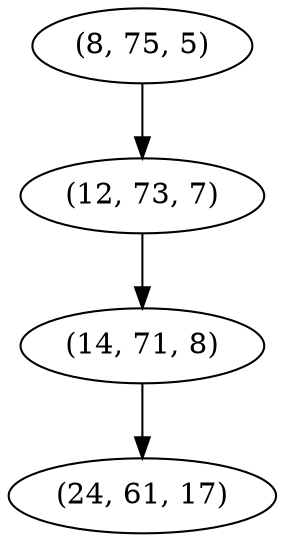 digraph tree {
    "(8, 75, 5)";
    "(12, 73, 7)";
    "(14, 71, 8)";
    "(24, 61, 17)";
    "(8, 75, 5)" -> "(12, 73, 7)";
    "(12, 73, 7)" -> "(14, 71, 8)";
    "(14, 71, 8)" -> "(24, 61, 17)";
}
